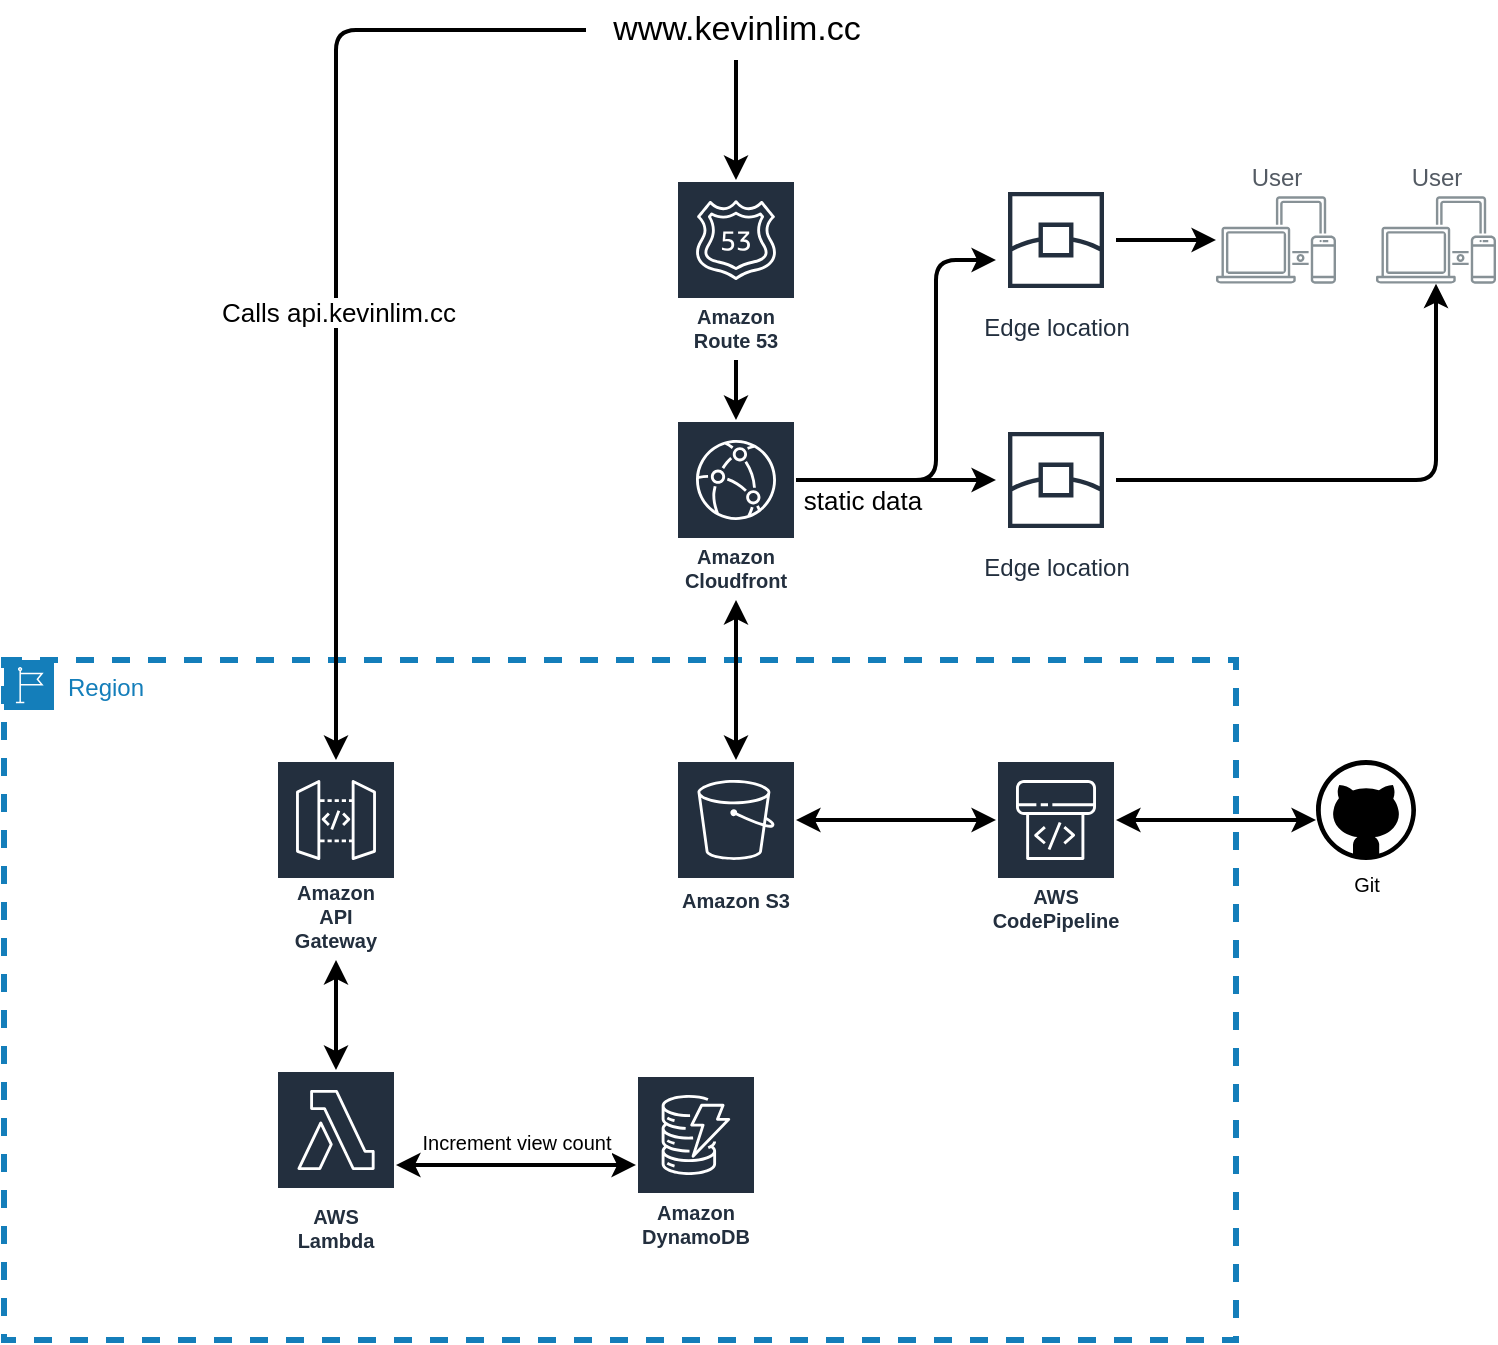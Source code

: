 <mxfile version="20.8.17" type="device"><diagram name="Page-1" id="hklqPcKm-t9_K6SCghdE"><mxGraphModel dx="641" dy="412" grid="1" gridSize="10" guides="1" tooltips="1" connect="1" arrows="1" fold="1" page="1" pageScale="1" pageWidth="827" pageHeight="1169" math="0" shadow="0"><root><mxCell id="0"/><mxCell id="1" parent="0"/><mxCell id="oodgTwQ1eBBp4P06Dy6B-2" value="Region" style="points=[[0,0],[0.25,0],[0.5,0],[0.75,0],[1,0],[1,0.25],[1,0.5],[1,0.75],[1,1],[0.75,1],[0.5,1],[0.25,1],[0,1],[0,0.75],[0,0.5],[0,0.25]];outlineConnect=0;gradientColor=none;html=1;whiteSpace=wrap;fontSize=12;fontStyle=0;container=1;pointerEvents=0;collapsible=0;recursiveResize=0;shape=mxgraph.aws4.group;grIcon=mxgraph.aws4.group_region;strokeColor=#147EBA;fillColor=none;verticalAlign=top;align=left;spacingLeft=30;fontColor=#147EBA;dashed=1;strokeWidth=3;" vertex="1" parent="1"><mxGeometry x="24" y="400" width="616" height="340" as="geometry"/></mxCell><mxCell id="oodgTwQ1eBBp4P06Dy6B-50" style="edgeStyle=orthogonalEdgeStyle;rounded=0;orthogonalLoop=1;jettySize=auto;html=1;fontSize=13;endArrow=classic;endFill=1;startArrow=classic;startFill=1;strokeWidth=2;" edge="1" parent="oodgTwQ1eBBp4P06Dy6B-2" source="oodgTwQ1eBBp4P06Dy6B-15" target="oodgTwQ1eBBp4P06Dy6B-5"><mxGeometry relative="1" as="geometry"/></mxCell><mxCell id="oodgTwQ1eBBp4P06Dy6B-51" value="Increment view count" style="edgeLabel;html=1;align=center;verticalAlign=middle;resizable=0;points=[];fontSize=10;" vertex="1" connectable="0" parent="oodgTwQ1eBBp4P06Dy6B-50"><mxGeometry x="-0.498" y="1" relative="1" as="geometry"><mxPoint x="30" y="-11" as="offset"/></mxGeometry></mxCell><mxCell id="oodgTwQ1eBBp4P06Dy6B-15" value="AWS Lambda" style="sketch=0;outlineConnect=0;fontColor=#232F3E;gradientColor=none;strokeColor=#ffffff;fillColor=#232F3E;dashed=0;verticalLabelPosition=middle;verticalAlign=bottom;align=center;html=1;whiteSpace=wrap;fontSize=10;fontStyle=1;spacing=3;shape=mxgraph.aws4.productIcon;prIcon=mxgraph.aws4.lambda;" vertex="1" parent="oodgTwQ1eBBp4P06Dy6B-2"><mxGeometry x="136" y="205" width="60" height="95" as="geometry"/></mxCell><mxCell id="oodgTwQ1eBBp4P06Dy6B-3" value="Amazon API Gateway" style="sketch=0;outlineConnect=0;fontColor=#232F3E;gradientColor=none;strokeColor=#ffffff;fillColor=#232F3E;dashed=0;verticalLabelPosition=middle;verticalAlign=bottom;align=center;html=1;whiteSpace=wrap;fontSize=10;fontStyle=1;spacing=3;shape=mxgraph.aws4.productIcon;prIcon=mxgraph.aws4.api_gateway;" vertex="1" parent="oodgTwQ1eBBp4P06Dy6B-2"><mxGeometry x="136" y="50" width="60" height="100" as="geometry"/></mxCell><mxCell id="oodgTwQ1eBBp4P06Dy6B-5" value="Amazon DynamoDB" style="sketch=0;outlineConnect=0;fontColor=#232F3E;gradientColor=none;strokeColor=#ffffff;fillColor=#232F3E;dashed=0;verticalLabelPosition=middle;verticalAlign=bottom;align=center;html=1;whiteSpace=wrap;fontSize=10;fontStyle=1;spacing=3;shape=mxgraph.aws4.productIcon;prIcon=mxgraph.aws4.dynamodb;" vertex="1" parent="oodgTwQ1eBBp4P06Dy6B-2"><mxGeometry x="316" y="207.5" width="60" height="90" as="geometry"/></mxCell><mxCell id="oodgTwQ1eBBp4P06Dy6B-33" value="" style="endArrow=classic;startArrow=classic;html=1;rounded=0;fontSize=17;strokeWidth=2;" edge="1" parent="oodgTwQ1eBBp4P06Dy6B-2" source="oodgTwQ1eBBp4P06Dy6B-15" target="oodgTwQ1eBBp4P06Dy6B-3"><mxGeometry width="50" height="50" relative="1" as="geometry"><mxPoint x="-304" y="150" as="sourcePoint"/><mxPoint x="-254" y="100" as="targetPoint"/></mxGeometry></mxCell><mxCell id="oodgTwQ1eBBp4P06Dy6B-21" value="" style="edgeStyle=orthogonalEdgeStyle;rounded=1;orthogonalLoop=1;jettySize=auto;html=1;fontSize=17;strokeWidth=2;" edge="1" parent="1" source="oodgTwQ1eBBp4P06Dy6B-7" target="oodgTwQ1eBBp4P06Dy6B-6"><mxGeometry relative="1" as="geometry"/></mxCell><mxCell id="oodgTwQ1eBBp4P06Dy6B-7" value="Amazon Route 53" style="sketch=0;outlineConnect=0;fontColor=#232F3E;gradientColor=none;strokeColor=#ffffff;fillColor=#232F3E;dashed=0;verticalLabelPosition=middle;verticalAlign=bottom;align=center;html=1;whiteSpace=wrap;fontSize=10;fontStyle=1;spacing=3;shape=mxgraph.aws4.productIcon;prIcon=mxgraph.aws4.route_53;" vertex="1" parent="1"><mxGeometry x="360" y="160" width="60" height="90" as="geometry"/></mxCell><mxCell id="oodgTwQ1eBBp4P06Dy6B-22" value="" style="edgeStyle=orthogonalEdgeStyle;rounded=1;orthogonalLoop=1;jettySize=auto;html=1;fontSize=17;strokeWidth=2;" edge="1" parent="1" source="oodgTwQ1eBBp4P06Dy6B-6" target="oodgTwQ1eBBp4P06Dy6B-16"><mxGeometry relative="1" as="geometry"><Array as="points"><mxPoint x="440" y="310"/><mxPoint x="440" y="310"/></Array></mxGeometry></mxCell><mxCell id="oodgTwQ1eBBp4P06Dy6B-23" style="edgeStyle=orthogonalEdgeStyle;rounded=1;orthogonalLoop=1;jettySize=auto;html=1;fontSize=17;strokeWidth=2;" edge="1" parent="1" source="oodgTwQ1eBBp4P06Dy6B-6" target="oodgTwQ1eBBp4P06Dy6B-12"><mxGeometry relative="1" as="geometry"><Array as="points"><mxPoint x="490" y="310"/><mxPoint x="490" y="200"/></Array></mxGeometry></mxCell><mxCell id="oodgTwQ1eBBp4P06Dy6B-6" value="Amazon Cloudfront" style="sketch=0;outlineConnect=0;fontColor=#232F3E;gradientColor=none;strokeColor=#ffffff;fillColor=#232F3E;dashed=0;verticalLabelPosition=middle;verticalAlign=bottom;align=center;html=1;whiteSpace=wrap;fontSize=10;fontStyle=1;spacing=3;shape=mxgraph.aws4.productIcon;prIcon=mxgraph.aws4.cloudfront;" vertex="1" parent="1"><mxGeometry x="360" y="280" width="60" height="90" as="geometry"/></mxCell><mxCell id="oodgTwQ1eBBp4P06Dy6B-40" style="edgeStyle=orthogonalEdgeStyle;rounded=1;orthogonalLoop=1;jettySize=auto;html=1;fontSize=17;strokeWidth=2;" edge="1" parent="1" source="oodgTwQ1eBBp4P06Dy6B-12"><mxGeometry relative="1" as="geometry"><mxPoint x="630" y="190" as="targetPoint"/></mxGeometry></mxCell><mxCell id="oodgTwQ1eBBp4P06Dy6B-12" value="Edge location" style="sketch=0;outlineConnect=0;fontColor=#232F3E;gradientColor=none;strokeColor=#232F3E;fillColor=#ffffff;dashed=0;verticalLabelPosition=bottom;verticalAlign=top;align=center;html=1;fontSize=12;fontStyle=0;aspect=fixed;shape=mxgraph.aws4.resourceIcon;resIcon=mxgraph.aws4.edge_location;" vertex="1" parent="1"><mxGeometry x="520" y="160" width="60" height="60" as="geometry"/></mxCell><mxCell id="oodgTwQ1eBBp4P06Dy6B-41" style="edgeStyle=orthogonalEdgeStyle;rounded=1;orthogonalLoop=1;jettySize=auto;html=1;fontSize=17;strokeWidth=2;" edge="1" parent="1" source="oodgTwQ1eBBp4P06Dy6B-16" target="oodgTwQ1eBBp4P06Dy6B-18"><mxGeometry relative="1" as="geometry"/></mxCell><mxCell id="oodgTwQ1eBBp4P06Dy6B-16" value="Edge location" style="sketch=0;outlineConnect=0;fontColor=#232F3E;gradientColor=none;strokeColor=#232F3E;fillColor=#ffffff;dashed=0;verticalLabelPosition=bottom;verticalAlign=top;align=center;html=1;fontSize=12;fontStyle=0;aspect=fixed;shape=mxgraph.aws4.resourceIcon;resIcon=mxgraph.aws4.edge_location;" vertex="1" parent="1"><mxGeometry x="520" y="280" width="60" height="60" as="geometry"/></mxCell><mxCell id="oodgTwQ1eBBp4P06Dy6B-17" value="User" style="sketch=0;outlineConnect=0;gradientColor=none;fontColor=#545B64;strokeColor=none;fillColor=#879196;dashed=0;verticalLabelPosition=top;verticalAlign=bottom;align=center;html=1;fontSize=12;fontStyle=0;aspect=fixed;shape=mxgraph.aws4.illustration_devices;pointerEvents=1;labelBackgroundColor=none;labelPosition=center;" vertex="1" parent="1"><mxGeometry x="630" y="168.1" width="60" height="43.8" as="geometry"/></mxCell><mxCell id="oodgTwQ1eBBp4P06Dy6B-18" value="User" style="sketch=0;outlineConnect=0;gradientColor=none;fontColor=#545B64;strokeColor=none;fillColor=#879196;dashed=0;verticalLabelPosition=top;verticalAlign=bottom;align=center;html=1;fontSize=12;fontStyle=0;aspect=fixed;shape=mxgraph.aws4.illustration_devices;pointerEvents=1;labelBackgroundColor=none;labelPosition=center;" vertex="1" parent="1"><mxGeometry x="710" y="168.1" width="60" height="43.8" as="geometry"/></mxCell><mxCell id="oodgTwQ1eBBp4P06Dy6B-52" value="" style="edgeStyle=orthogonalEdgeStyle;rounded=1;orthogonalLoop=1;jettySize=auto;html=1;strokeColor=default;strokeWidth=2;fontSize=10;startArrow=none;startFill=0;endArrow=classic;endFill=1;" edge="1" parent="1" source="oodgTwQ1eBBp4P06Dy6B-20" target="oodgTwQ1eBBp4P06Dy6B-7"><mxGeometry relative="1" as="geometry"/></mxCell><mxCell id="oodgTwQ1eBBp4P06Dy6B-20" value="www.kevinlim.cc" style="text;html=1;align=center;verticalAlign=middle;resizable=0;points=[];autosize=1;strokeColor=none;fillColor=none;fontSize=17;labelBorderColor=none;spacing=2;labelBackgroundColor=none;" vertex="1" parent="1"><mxGeometry x="315" y="70" width="150" height="30" as="geometry"/></mxCell><mxCell id="oodgTwQ1eBBp4P06Dy6B-25" value="" style="endArrow=classic;startArrow=classic;html=1;rounded=1;fontSize=17;strokeWidth=2;strokeColor=default;" edge="1" parent="1" source="oodgTwQ1eBBp4P06Dy6B-11" target="oodgTwQ1eBBp4P06Dy6B-6"><mxGeometry width="50" height="50" relative="1" as="geometry"><mxPoint x="370" y="440" as="sourcePoint"/><mxPoint x="420" y="390" as="targetPoint"/></mxGeometry></mxCell><mxCell id="oodgTwQ1eBBp4P06Dy6B-11" value="Amazon S3" style="sketch=0;outlineConnect=0;fontColor=#232F3E;gradientColor=none;strokeColor=#ffffff;fillColor=#232F3E;dashed=0;verticalLabelPosition=middle;verticalAlign=bottom;align=center;html=1;whiteSpace=wrap;fontSize=10;fontStyle=1;spacing=3;shape=mxgraph.aws4.productIcon;prIcon=mxgraph.aws4.s3;" vertex="1" parent="1"><mxGeometry x="360" y="450" width="60" height="80" as="geometry"/></mxCell><mxCell id="oodgTwQ1eBBp4P06Dy6B-8" value="AWS CodePipeline" style="sketch=0;outlineConnect=0;fontColor=#232F3E;gradientColor=none;strokeColor=#ffffff;fillColor=#232F3E;dashed=0;verticalLabelPosition=middle;verticalAlign=bottom;align=center;html=1;whiteSpace=wrap;fontSize=10;fontStyle=1;spacing=3;shape=mxgraph.aws4.productIcon;prIcon=mxgraph.aws4.codepipeline;" vertex="1" parent="1"><mxGeometry x="520" y="450" width="60" height="90" as="geometry"/></mxCell><mxCell id="oodgTwQ1eBBp4P06Dy6B-26" value="" style="endArrow=classic;startArrow=classic;html=1;rounded=1;fontSize=17;strokeWidth=2;strokeColor=default;" edge="1" parent="1"><mxGeometry width="50" height="50" relative="1" as="geometry"><mxPoint x="420" y="480" as="sourcePoint"/><mxPoint x="520" y="480" as="targetPoint"/></mxGeometry></mxCell><mxCell id="oodgTwQ1eBBp4P06Dy6B-27" value="" style="endArrow=classic;startArrow=classic;html=1;rounded=1;fontSize=17;strokeWidth=2;strokeColor=default;" edge="1" parent="1"><mxGeometry width="50" height="50" relative="1" as="geometry"><mxPoint x="580" y="480" as="sourcePoint"/><mxPoint x="680" y="480" as="targetPoint"/></mxGeometry></mxCell><mxCell id="oodgTwQ1eBBp4P06Dy6B-45" value="static data" style="text;html=1;align=center;verticalAlign=middle;resizable=0;points=[];autosize=1;strokeColor=none;fillColor=none;fontSize=13;" vertex="1" parent="1"><mxGeometry x="413" y="305" width="80" height="30" as="geometry"/></mxCell><mxCell id="oodgTwQ1eBBp4P06Dy6B-46" value="" style="endArrow=classic;html=1;rounded=1;fontSize=13;strokeWidth=2;" edge="1" parent="1" source="oodgTwQ1eBBp4P06Dy6B-20" target="oodgTwQ1eBBp4P06Dy6B-3"><mxGeometry width="50" height="50" relative="1" as="geometry"><mxPoint x="40" y="300" as="sourcePoint"/><mxPoint x="90" y="250" as="targetPoint"/><Array as="points"><mxPoint x="190" y="85"/></Array></mxGeometry></mxCell><mxCell id="oodgTwQ1eBBp4P06Dy6B-47" value="Calls api.kevinlim.cc" style="edgeLabel;html=1;align=center;verticalAlign=middle;resizable=0;points=[];fontSize=13;" vertex="1" connectable="0" parent="oodgTwQ1eBBp4P06Dy6B-46"><mxGeometry x="0.085" y="1" relative="1" as="geometry"><mxPoint as="offset"/></mxGeometry></mxCell><mxCell id="oodgTwQ1eBBp4P06Dy6B-54" value="Git" style="verticalLabelPosition=bottom;html=1;verticalAlign=top;align=center;strokeColor=none;fillColor=#000000;shape=mxgraph.azure.github_code;pointerEvents=1;labelBackgroundColor=none;labelBorderColor=none;strokeWidth=3;fontSize=10;" vertex="1" parent="1"><mxGeometry x="680" y="450" width="50" height="50" as="geometry"/></mxCell></root></mxGraphModel></diagram></mxfile>